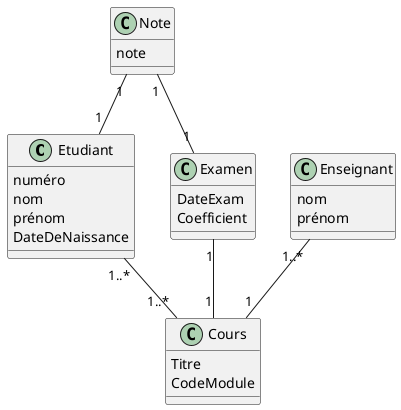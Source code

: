 @startuml ClassExam

class Etudiant{
    numéro
    nom
    prénom
    DateDeNaissance
}

class Cours{
    Titre
    CodeModule
}

class Examen{
    DateExam
    Coefficient
}

class Enseignant{
    nom
    prénom
}

class Note{
    note
}

Etudiant "1..*" -- "1..*" Cours
Enseignant "1..*" -- "1" Cours
Examen "1" -- "1" Cours
Note "1" -- "1" Etudiant
Note "1" -- "1" Examen


@enduml